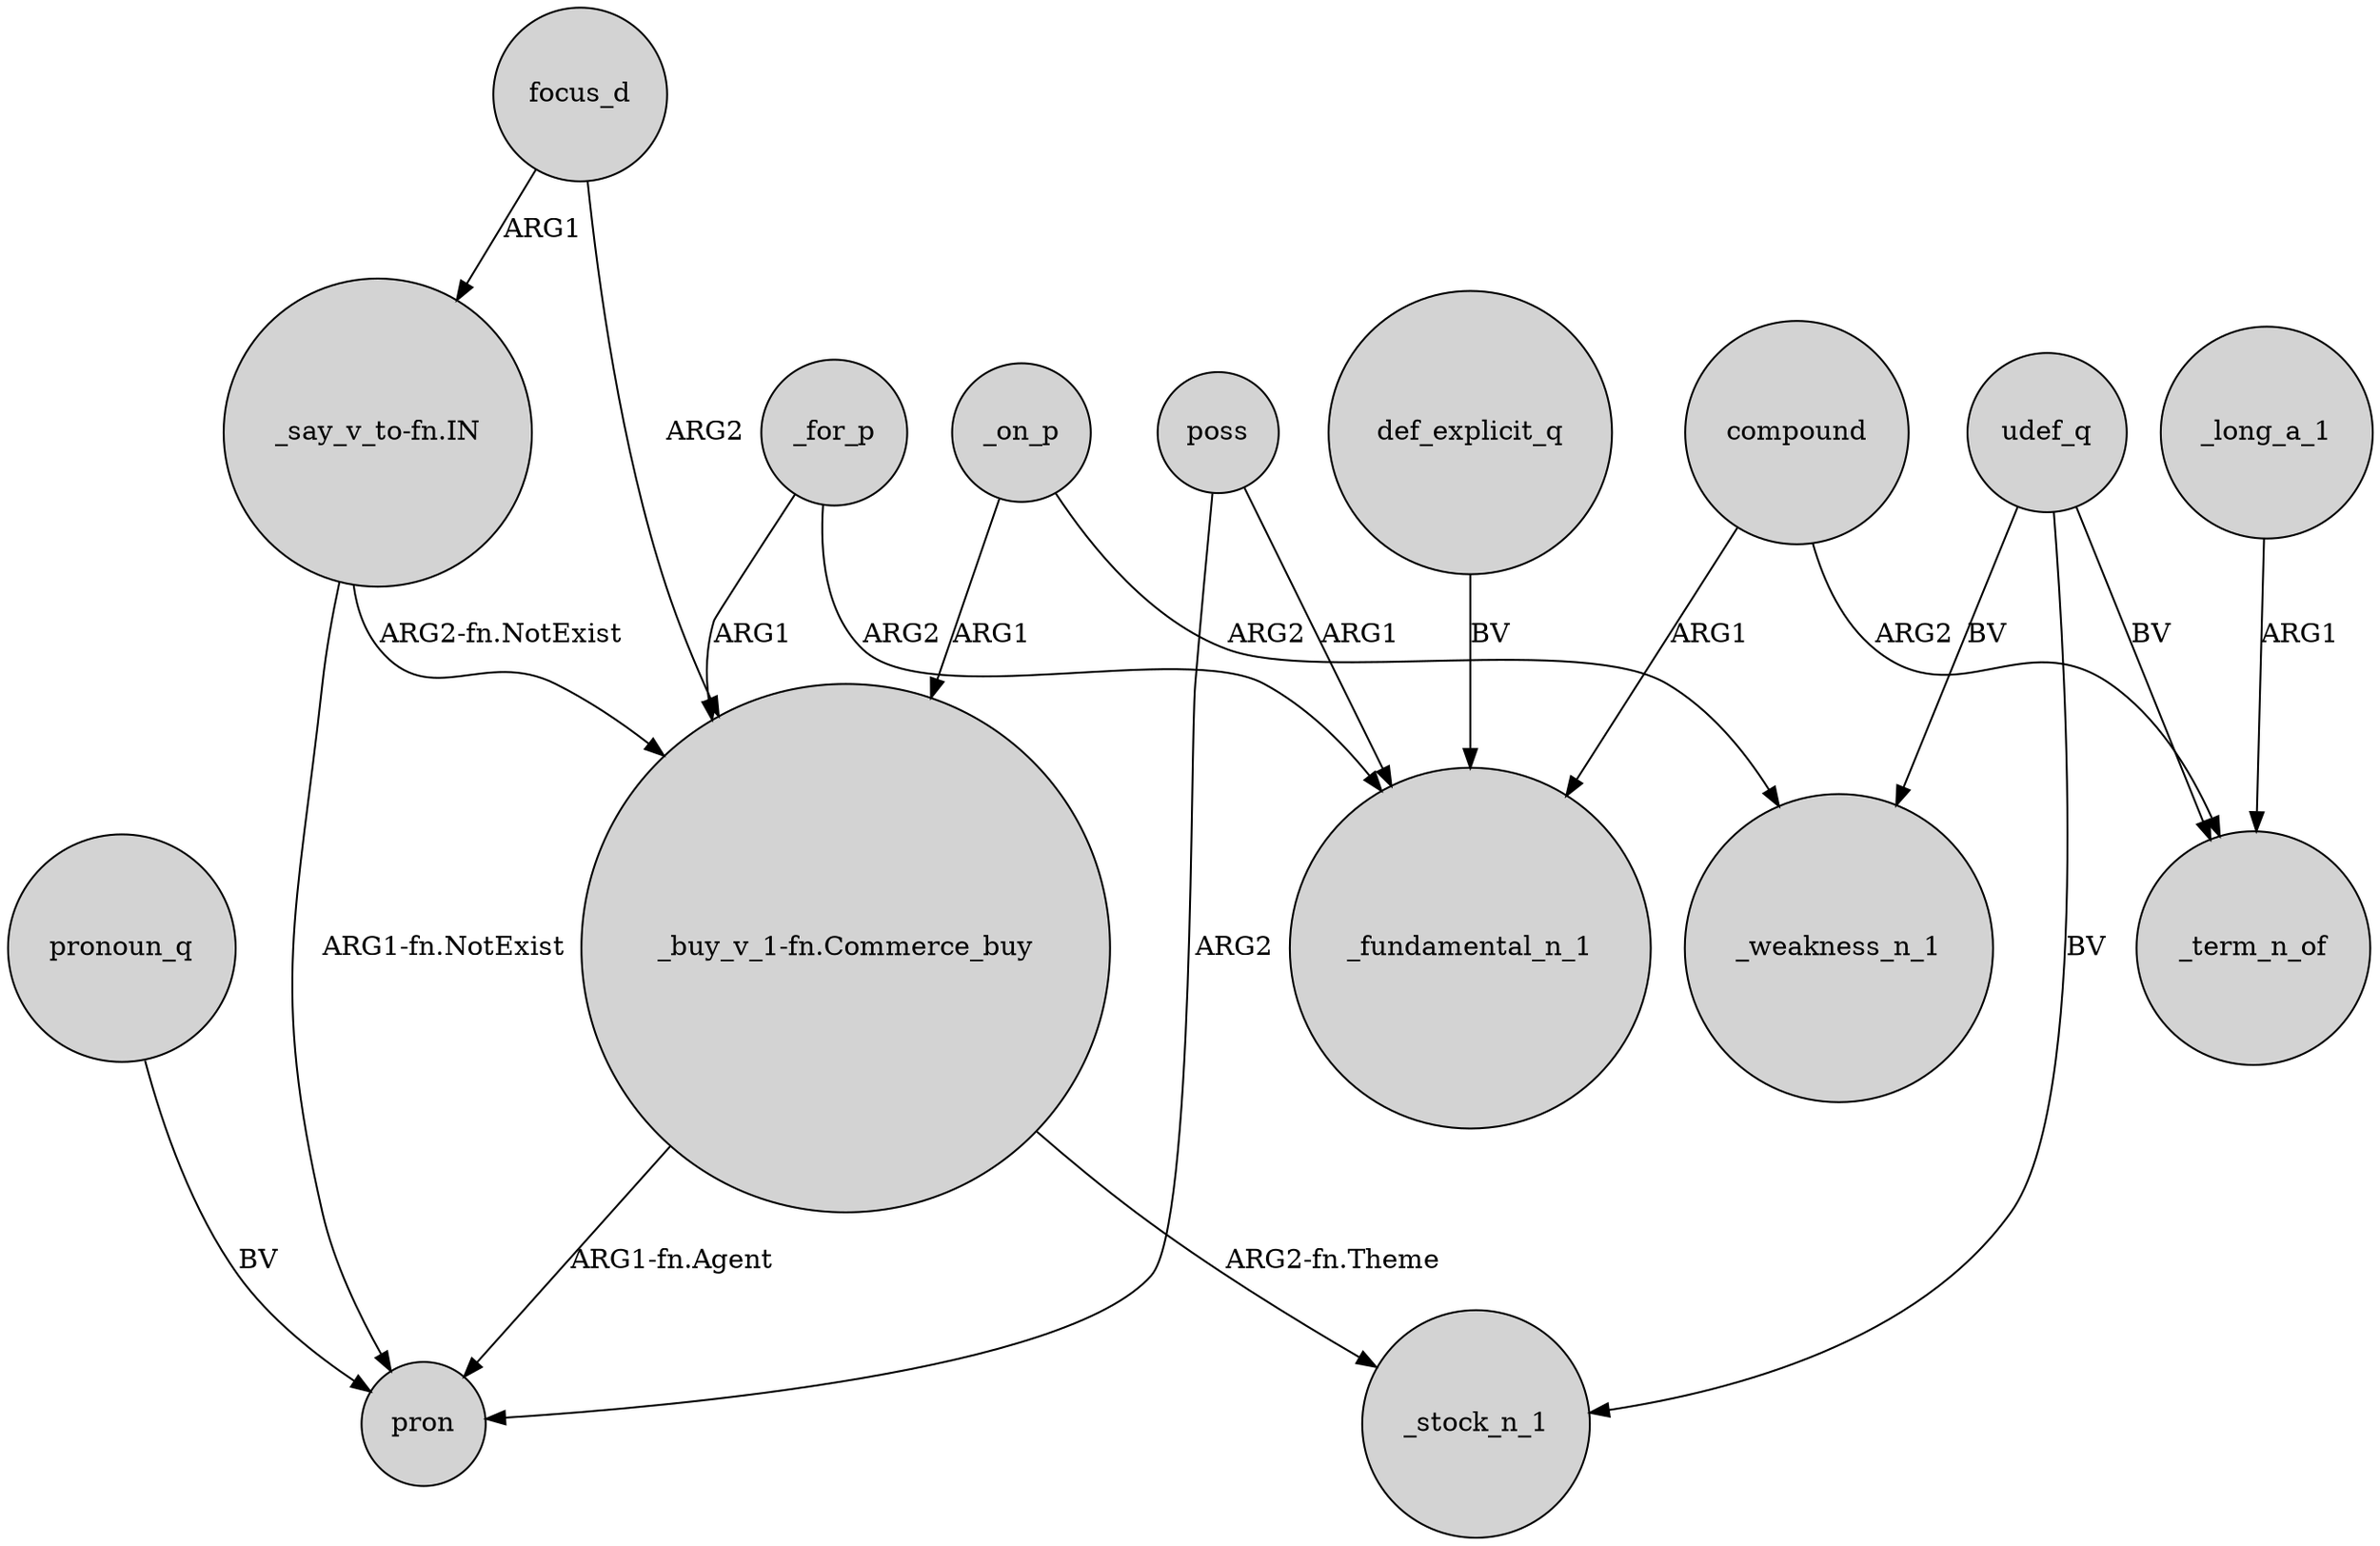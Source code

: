 digraph {
	node [shape=circle style=filled]
	poss -> pron [label=ARG2]
	compound -> _term_n_of [label=ARG2]
	poss -> _fundamental_n_1 [label=ARG1]
	"_buy_v_1-fn.Commerce_buy" -> pron [label="ARG1-fn.Agent"]
	"_say_v_to-fn.IN" -> pron [label="ARG1-fn.NotExist"]
	"_say_v_to-fn.IN" -> "_buy_v_1-fn.Commerce_buy" [label="ARG2-fn.NotExist"]
	focus_d -> "_buy_v_1-fn.Commerce_buy" [label=ARG2]
	udef_q -> _weakness_n_1 [label=BV]
	pronoun_q -> pron [label=BV]
	udef_q -> _stock_n_1 [label=BV]
	_on_p -> "_buy_v_1-fn.Commerce_buy" [label=ARG1]
	udef_q -> _term_n_of [label=BV]
	_for_p -> "_buy_v_1-fn.Commerce_buy" [label=ARG1]
	def_explicit_q -> _fundamental_n_1 [label=BV]
	compound -> _fundamental_n_1 [label=ARG1]
	"_buy_v_1-fn.Commerce_buy" -> _stock_n_1 [label="ARG2-fn.Theme"]
	_for_p -> _fundamental_n_1 [label=ARG2]
	_on_p -> _weakness_n_1 [label=ARG2]
	_long_a_1 -> _term_n_of [label=ARG1]
	focus_d -> "_say_v_to-fn.IN" [label=ARG1]
}
